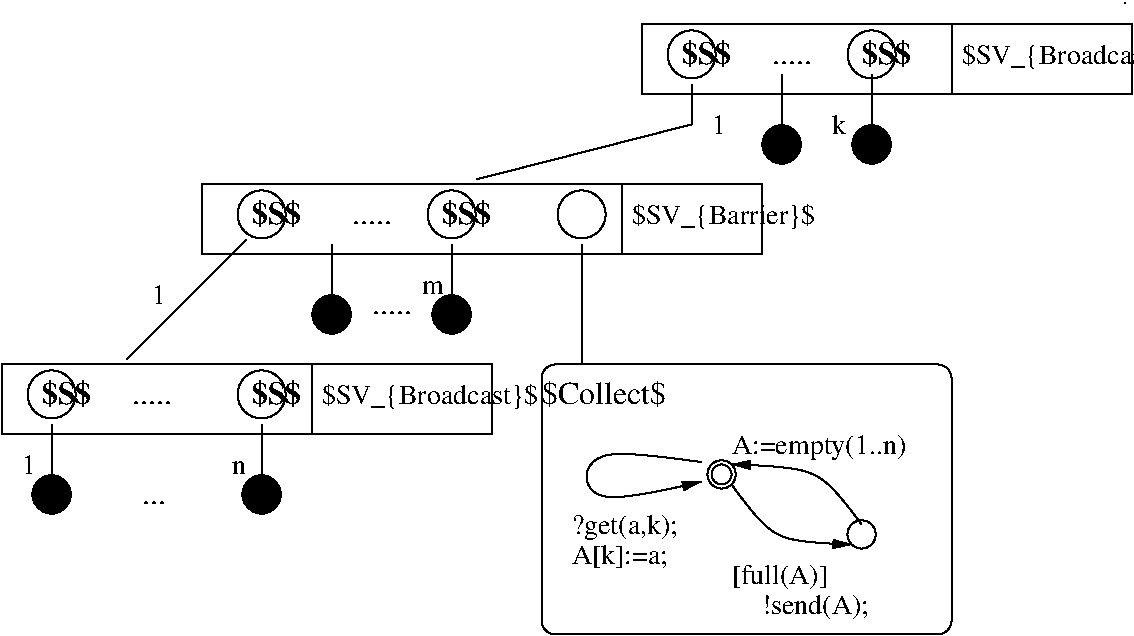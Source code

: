 #FIG 3.2  Produced by xfig version 3.2.5b
Landscape
Center
Inches
Letter  
100.00
Single
-2
1200 2
0 32 #000000
6 5475 3525 8550 5550
6 6675 4200 6975 4500
1 3 0 1 0 7 50 -1 -1 0.000 1 0.0000 6825 4350 75 75 6825 4350 6900 4350
1 3 0 1 0 7 50 -1 -1 0.000 1 0.0000 6825 4350 106 106 6825 4350 6900 4425
-6
1 3 0 1 0 7 50 -1 -1 0.000 1 0.0000 7875 4800 106 106 7875 4800 7950 4875
2 4 0 1 0 7 50 -1 -1 0.000 0 0 7 0 0 5
	 8550 5550 8550 3525 5475 3525 5475 5550 8550 5550
3 0 0 1 0 7 50 -1 -1 0.000 0 1 0 3
	1 1 1.00 60.00 120.00
	 7875 4725 7575 4275 6900 4275
	 0.000 1.000 0.000
3 0 0 1 0 7 50 -1 -1 0.000 0 1 0 3
	1 1 1.00 60.00 120.00
	 6900 4425 7200 4875 7800 4875
	 0.000 1.000 0.000
3 0 0 1 0 7 50 -1 -1 0.000 0 1 0 4
	1 1 1.00 60.00 120.00
	 6671 4257 5771 4107 5771 4632 6671 4407
	 0.000 1.000 1.000 0.000
4 0 0 50 -1 0 16 0.0000 6 225 1050 5475 3825 $Collect$\001
4 0 0 50 -1 0 14 0.0000 4 225 885 5700 4800 ?get(a,k);\001
4 0 0 50 -1 0 14 0.0000 4 195 810 5700 5025 A[k]:=a;\001
4 0 0 50 -1 0 14 0.0000 4 210 900 7125 5400 !send(A);\001
4 0 0 50 -1 0 14 0.0000 4 210 795 6900 5175 [full(A)]\001
4 0 0 50 -1 0 14 0.0000 4 210 1485 6900 4200 A:=empty(1..n)\001
-6
6 1575 3525 2175 3975
1 3 0 1 0 7 50 -1 -1 0.000 1 0.0000 1800 3750 180 180 1800 3750 1980 3750
4 0 0 50 -1 2 16 0.0000 6 225 420 1725 3825 $S$\001
-6
6 3150 3525 3750 3975
1 3 0 1 0 7 50 -1 -1 0.000 1 0.0000 3375 3750 180 180 3375 3750 3555 3750
4 0 0 50 -1 2 16 0.0000 6 225 420 3300 3825 $S$\001
-6
6 3150 2175 3750 2625
1 3 0 1 0 7 50 -1 -1 0.000 1 0.0000 3375 2400 180 180 3375 2400 3555 2400
4 0 0 50 -1 2 16 0.0000 6 225 420 3300 2475 $S$\001
-6
6 4575 2175 5175 2625
1 3 0 1 0 7 50 -1 -1 0.000 1 0.0000 4800 2400 180 180 4800 2400 4980 2400
4 0 0 50 -1 2 16 0.0000 6 225 420 4725 2475 $S$\001
-6
6 6375 975 6975 1425
1 3 0 1 0 7 50 -1 -1 0.000 1 0.0000 6600 1200 180 180 6600 1200 6780 1200
4 0 0 50 -1 2 16 0.0000 6 225 420 6525 1275 $S$\001
-6
6 7725 975 8325 1425
1 3 0 1 0 7 50 -1 -1 0.000 1 0.0000 7950 1200 180 180 7950 1200 8130 1200
4 0 0 50 -1 2 16 0.0000 6 225 420 7875 1275 $S$\001
-6
1 3 0 1 0 7 50 -1 -1 0.000 1 0.0000 5775 2400 180 180 5775 2400 5955 2400
1 3 0 1 0 0 50 -1 20 0.000 1 0.0000 4800 3150 144 144 4800 3150 4944 3150
1 3 0 1 0 0 50 -1 20 0.000 1 0.0000 7950 1875 144 144 7950 1875 8094 1875
1 3 0 1 0 0 50 -1 20 0.000 1 0.0000 7275 1875 144 144 7275 1875 7419 1875
1 3 0 1 0 0 50 -1 20 0.000 1 0.0000 3900 3150 144 144 3900 3150 4044 3150
1 3 0 1 0 0 50 -1 20 0.000 1 0.0000 1800 4500 144 144 1800 4500 1944 4500
1 3 0 1 0 0 50 -1 20 0.000 1 0.0000 3375 4500 144 144 3375 4500 3519 4500
2 1 0 1 0 7 50 -1 -1 0.000 0 0 -1 0 0 2
	 5775 2625 5775 3525
2 1 0 1 0 7 50 -1 -1 0.000 0 0 -1 0 0 2
	 6075 2175 6075 2700
2 2 0 1 0 7 50 -1 -1 0.000 0 0 -1 0 0 5
	 2925 2175 7125 2175 7125 2700 2925 2700 2925 2175
2 1 0 1 0 7 50 -1 -1 0.000 0 0 -1 0 0 2
	 4800 2625 4800 3075
2 1 0 1 0 7 50 -1 -1 0.000 0 0 -1 0 0 2
	 3262 2587 2362 3487
2 1 0 1 0 7 50 -1 -1 0.000 0 0 -1 0 0 2
	 3375 3975 3375 4425
2 1 0 1 0 7 50 -1 -1 0.000 0 0 -1 0 0 2
	 1800 3975 1800 4425
2 1 0 1 0 7 50 -1 -1 0.000 0 0 -1 0 0 2
	 6600 1725 4987 2137
2 1 0 1 0 7 50 -1 -1 0.000 0 0 -1 0 0 2
	 6600 1425 6600 1725
2 1 0 1 0 7 50 -1 -1 0.000 0 0 -1 0 0 2
	 3750 3525 3750 4050
2 2 0 1 0 7 50 -1 -1 0.000 0 0 -1 0 0 5
	 1425 3525 5100 3525 5100 4050 1425 4050 1425 3525
2 1 0 1 0 7 50 -1 -1 0.000 0 0 -1 0 0 2
	 8550 975 8550 1500
2 2 0 1 0 7 50 -1 -1 0.000 0 0 -1 0 0 5
	 6225 975 9900 975 9900 1500 6225 1500 6225 975
2 1 0 1 0 7 50 -1 -1 0.000 0 0 -1 0 0 2
	 7950 1350 7950 1800
2 1 0 1 0 7 50 -1 -1 0.000 0 0 -1 0 0 2
	 7275 1350 7275 1800
2 1 0 1 0 7 50 -1 -1 0.000 0 0 -1 0 0 2
	 3900 2625 3900 3075
4 0 0 50 -1 0 14 0.0000 6 225 1575 6150 2475 $SV_{Barrier}$\001
4 0 0 50 -1 0 16 0.0000 4 30 375 4050 2475 .....\001
4 0 0 50 -1 0 14 0.0000 4 105 195 4575 3000 m\001
4 0 0 50 -1 0 14 0.0000 4 165 120 2550 3075 1\001
4 0 0 50 -1 0 14 0.0000 4 105 120 3150 4350 n\001
4 0 0 50 -1 0 14 0.0000 6 225 1860 3825 3825 $SV_{Broadcast}$\001
4 0 0 50 -1 0 16 0.0000 4 30 225 2475 4575 ...\001
4 0 0 50 -1 0 14 0.0000 4 165 120 1575 4350 1\001
4 0 0 50 -1 0 14 0.0000 6 225 1860 8625 1275 $SV_{Broadcast}$\001
4 0 0 50 -1 0 16 0.0000 4 30 375 2400 3825 .....\001
4 0 0 50 -1 0 16 0.0000 4 30 375 7200 1275 .....\001
4 0 0 50 -1 0 12 0.0000 4 15 45 9825 825 .\001
4 0 0 50 -1 0 14 0.0000 4 165 120 6750 1800 1\001
4 0 0 50 -1 0 14 0.0000 4 165 120 7650 1800 k\001
4 0 0 50 -1 0 16 0.0000 4 30 375 4200 3150 .....\001
